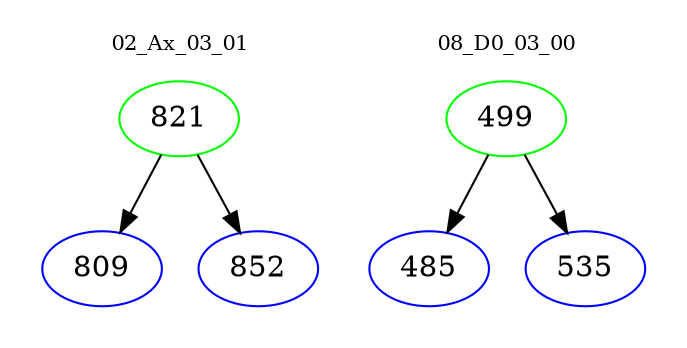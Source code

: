 digraph{
subgraph cluster_0 {
color = white
label = "02_Ax_03_01";
fontsize=10;
T0_821 [label="821", color="green"]
T0_821 -> T0_809 [color="black"]
T0_809 [label="809", color="blue"]
T0_821 -> T0_852 [color="black"]
T0_852 [label="852", color="blue"]
}
subgraph cluster_1 {
color = white
label = "08_D0_03_00";
fontsize=10;
T1_499 [label="499", color="green"]
T1_499 -> T1_485 [color="black"]
T1_485 [label="485", color="blue"]
T1_499 -> T1_535 [color="black"]
T1_535 [label="535", color="blue"]
}
}
